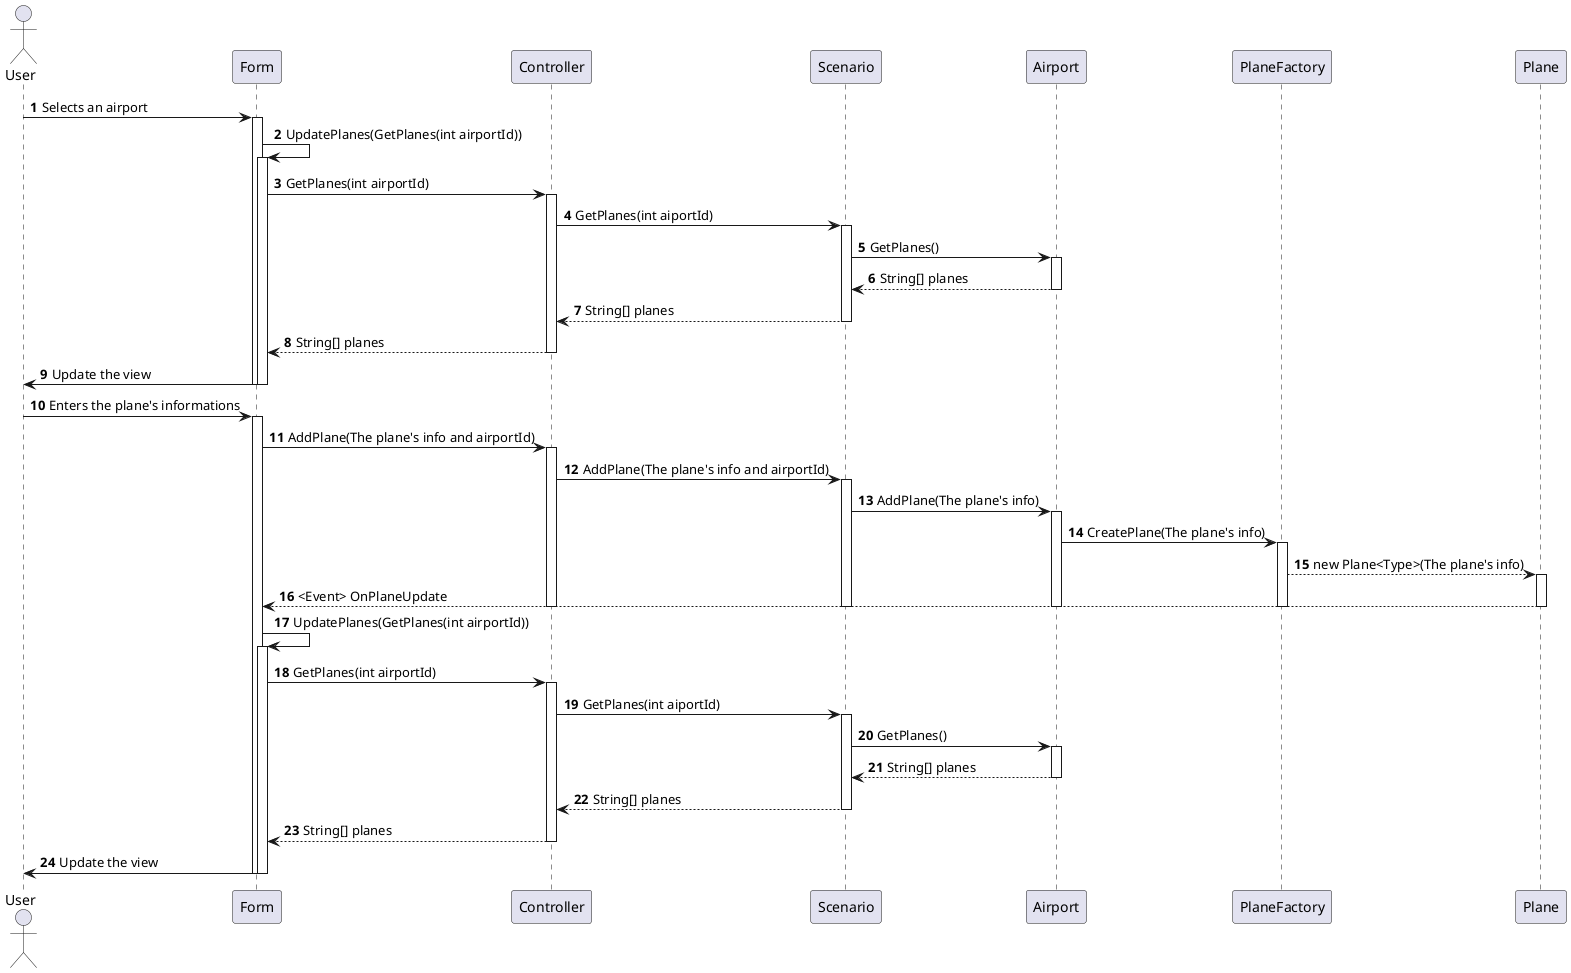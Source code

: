 ﻿@startuml
'https://plantuml.com/sequence-diagram

autonumber

actor User
User -> Form : Selects an airport
activate Form
Form -> Form : UpdatePlanes(GetPlanes(int airportId))
activate Form
Form -> Controller : GetPlanes(int airportId)
activate Controller
Controller -> Scenario : GetPlanes(int aiportId)
activate Scenario
Scenario -> Airport : GetPlanes()
activate Airport
Airport --> Scenario : String[] planes
deactivate Airport
Scenario --> Controller: String[] planes
deactivate Scenario
Controller --> Form: String[] planes
deactivate Controller
Form -> User : Update the view
deactivate Form
deactivate Form
User -> Form : Enters the plane's informations
activate Form
Form -> Controller : AddPlane(The plane's info and airportId)
activate Controller
Controller -> Scenario : AddPlane(The plane's info and airportId)
activate Scenario
Scenario -> Airport : AddPlane(The plane's info)
activate Airport
Airport -> PlaneFactory : CreatePlane(The plane's info)
activate PlaneFactory
PlaneFactory --> Plane : new Plane<Type>(The plane's info)
activate Plane
Plane --> Form : <Event> OnPlaneUpdate
deactivate Plane
deactivate PlaneFactory
deactivate Airport
deactivate Controller
deactivate Scenario
Form -> Form : UpdatePlanes(GetPlanes(int airportId))
activate Form
Form -> Controller : GetPlanes(int airportId)
activate Controller
Controller -> Scenario : GetPlanes(int aiportId)
activate Scenario
Scenario -> Airport : GetPlanes()
activate Airport
Airport --> Scenario : String[] planes
deactivate Airport
Scenario --> Controller: String[] planes
deactivate Scenario
Controller --> Form: String[] planes
deactivate Controller
Form -> User : Update the view
deactivate Form
deactivate Form


@enduml
